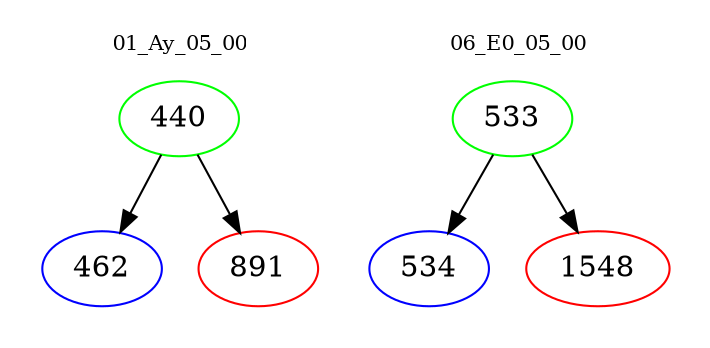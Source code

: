 digraph{
subgraph cluster_0 {
color = white
label = "01_Ay_05_00";
fontsize=10;
T0_440 [label="440", color="green"]
T0_440 -> T0_462 [color="black"]
T0_462 [label="462", color="blue"]
T0_440 -> T0_891 [color="black"]
T0_891 [label="891", color="red"]
}
subgraph cluster_1 {
color = white
label = "06_E0_05_00";
fontsize=10;
T1_533 [label="533", color="green"]
T1_533 -> T1_534 [color="black"]
T1_534 [label="534", color="blue"]
T1_533 -> T1_1548 [color="black"]
T1_1548 [label="1548", color="red"]
}
}
